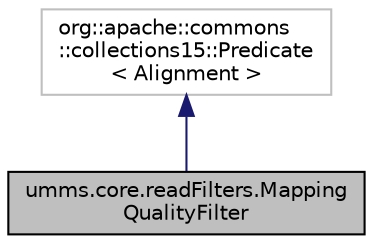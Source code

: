 digraph "umms.core.readFilters.MappingQualityFilter"
{
  edge [fontname="Helvetica",fontsize="10",labelfontname="Helvetica",labelfontsize="10"];
  node [fontname="Helvetica",fontsize="10",shape=record];
  Node1 [label="umms.core.readFilters.Mapping\lQualityFilter",height=0.2,width=0.4,color="black", fillcolor="grey75", style="filled" fontcolor="black"];
  Node2 -> Node1 [dir="back",color="midnightblue",fontsize="10",style="solid",fontname="Helvetica"];
  Node2 [label="org::apache::commons\l::collections15::Predicate\l\< Alignment \>",height=0.2,width=0.4,color="grey75", fillcolor="white", style="filled"];
}
